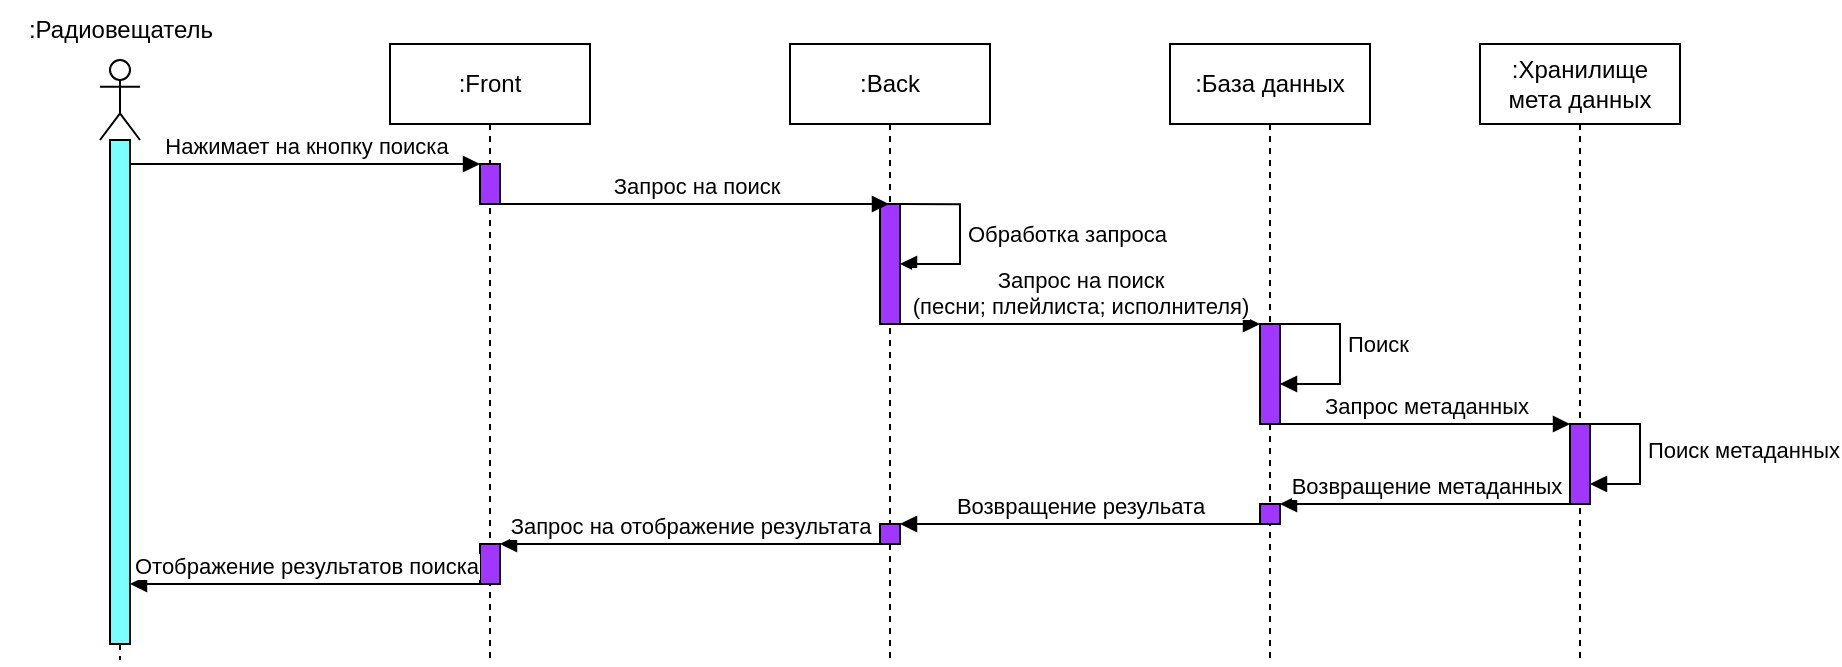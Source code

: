 <mxfile version="22.0.3" type="device">
  <diagram name="Страница — 1" id="ud2Ne0ci_ysVorof87cm">
    <mxGraphModel dx="2643" dy="1779" grid="1" gridSize="10" guides="1" tooltips="1" connect="1" arrows="1" fold="1" page="1" pageScale="1" pageWidth="827" pageHeight="1169" math="0" shadow="0">
      <root>
        <mxCell id="0" />
        <mxCell id="1" parent="0" />
        <mxCell id="dyUhuSC6eDDacOC4oac3-15" value="" style="shape=umlLifeline;perimeter=lifelinePerimeter;whiteSpace=wrap;html=1;container=1;dropTarget=0;collapsible=0;recursiveResize=0;outlineConnect=0;portConstraint=eastwest;newEdgeStyle={&quot;curved&quot;:0,&quot;rounded&quot;:0};participant=umlActor;" vertex="1" parent="1">
          <mxGeometry x="-825" y="-392" width="20" height="300" as="geometry" />
        </mxCell>
        <mxCell id="dyUhuSC6eDDacOC4oac3-16" value=":Front" style="shape=umlLifeline;perimeter=lifelinePerimeter;whiteSpace=wrap;html=1;container=1;dropTarget=0;collapsible=0;recursiveResize=0;outlineConnect=0;portConstraint=eastwest;newEdgeStyle={&quot;curved&quot;:0,&quot;rounded&quot;:0};" vertex="1" parent="1">
          <mxGeometry x="-680" y="-400" width="100" height="310" as="geometry" />
        </mxCell>
        <mxCell id="dyUhuSC6eDDacOC4oac3-24" value="" style="html=1;points=[[0,0,0,0,5],[0,1,0,0,-5],[1,0,0,0,5],[1,1,0,0,-5]];perimeter=orthogonalPerimeter;outlineConnect=0;targetShapes=umlLifeline;portConstraint=eastwest;newEdgeStyle={&quot;curved&quot;:0,&quot;rounded&quot;:0};fillColor=#A136FF;" vertex="1" parent="dyUhuSC6eDDacOC4oac3-16">
          <mxGeometry x="45" y="60" width="10" height="20" as="geometry" />
        </mxCell>
        <mxCell id="dyUhuSC6eDDacOC4oac3-63" value="" style="html=1;points=[[0,0,0,0,5],[0,1,0,0,-5],[1,0,0,0,5],[1,1,0,0,-5]];perimeter=orthogonalPerimeter;outlineConnect=0;targetShapes=umlLifeline;portConstraint=eastwest;newEdgeStyle={&quot;curved&quot;:0,&quot;rounded&quot;:0};fillColor=#A136FF;" vertex="1" parent="dyUhuSC6eDDacOC4oac3-16">
          <mxGeometry x="45" y="250" width="10" height="20" as="geometry" />
        </mxCell>
        <mxCell id="dyUhuSC6eDDacOC4oac3-17" value=":Back" style="shape=umlLifeline;perimeter=lifelinePerimeter;whiteSpace=wrap;html=1;container=1;dropTarget=0;collapsible=0;recursiveResize=0;outlineConnect=0;portConstraint=eastwest;newEdgeStyle={&quot;curved&quot;:0,&quot;rounded&quot;:0};" vertex="1" parent="1">
          <mxGeometry x="-480" y="-400" width="100" height="310" as="geometry" />
        </mxCell>
        <mxCell id="dyUhuSC6eDDacOC4oac3-35" value="" style="html=1;points=[[0,0,0,0,5],[0,1,0,0,-5],[1,0,0,0,5],[1,1,0,0,-5]];perimeter=orthogonalPerimeter;outlineConnect=0;targetShapes=umlLifeline;portConstraint=eastwest;newEdgeStyle={&quot;curved&quot;:0,&quot;rounded&quot;:0};fillColor=#A136FF;" vertex="1" parent="dyUhuSC6eDDacOC4oac3-17">
          <mxGeometry x="45" y="80" width="10" height="60" as="geometry" />
        </mxCell>
        <mxCell id="dyUhuSC6eDDacOC4oac3-37" value="Обработка запроса" style="html=1;align=left;spacingLeft=2;endArrow=block;rounded=0;edgeStyle=orthogonalEdgeStyle;curved=0;rounded=0;" edge="1" target="dyUhuSC6eDDacOC4oac3-35" parent="dyUhuSC6eDDacOC4oac3-17">
          <mxGeometry relative="1" as="geometry">
            <mxPoint x="55" y="80.06" as="sourcePoint" />
            <Array as="points">
              <mxPoint x="85" y="80" />
              <mxPoint x="85" y="110" />
            </Array>
            <mxPoint x="60" y="110.064" as="targetPoint" />
          </mxGeometry>
        </mxCell>
        <mxCell id="dyUhuSC6eDDacOC4oac3-67" value="" style="html=1;points=[[0,0,0,0,5],[0,1,0,0,-5],[1,0,0,0,5],[1,1,0,0,-5]];perimeter=orthogonalPerimeter;outlineConnect=0;targetShapes=umlLifeline;portConstraint=eastwest;newEdgeStyle={&quot;curved&quot;:0,&quot;rounded&quot;:0};fillColor=#A136FF;" vertex="1" parent="dyUhuSC6eDDacOC4oac3-17">
          <mxGeometry x="45" y="240" width="10" height="10" as="geometry" />
        </mxCell>
        <mxCell id="dyUhuSC6eDDacOC4oac3-19" value=":База данных" style="shape=umlLifeline;perimeter=lifelinePerimeter;whiteSpace=wrap;html=1;container=1;dropTarget=0;collapsible=0;recursiveResize=0;outlineConnect=0;portConstraint=eastwest;newEdgeStyle={&quot;curved&quot;:0,&quot;rounded&quot;:0};" vertex="1" parent="1">
          <mxGeometry x="-290" y="-400" width="100" height="310" as="geometry" />
        </mxCell>
        <mxCell id="dyUhuSC6eDDacOC4oac3-29" value="" style="html=1;points=[[0,0,0,0,5],[0,1,0,0,-5],[1,0,0,0,5],[1,1,0,0,-5]];perimeter=orthogonalPerimeter;outlineConnect=0;targetShapes=umlLifeline;portConstraint=eastwest;newEdgeStyle={&quot;curved&quot;:0,&quot;rounded&quot;:0};fillColor=#A136FF;" vertex="1" parent="dyUhuSC6eDDacOC4oac3-19">
          <mxGeometry x="45" y="140" width="10" height="50" as="geometry" />
        </mxCell>
        <mxCell id="dyUhuSC6eDDacOC4oac3-51" value="Поиск" style="html=1;align=left;spacingLeft=2;endArrow=block;rounded=0;edgeStyle=orthogonalEdgeStyle;curved=0;rounded=0;" edge="1" target="dyUhuSC6eDDacOC4oac3-29" parent="dyUhuSC6eDDacOC4oac3-19" source="dyUhuSC6eDDacOC4oac3-29">
          <mxGeometry x="-0.112" relative="1" as="geometry">
            <mxPoint x="55" y="210.06" as="sourcePoint" />
            <Array as="points">
              <mxPoint x="85" y="140" />
              <mxPoint x="85" y="170" />
            </Array>
            <mxPoint x="60" y="240.064" as="targetPoint" />
            <mxPoint as="offset" />
          </mxGeometry>
        </mxCell>
        <mxCell id="dyUhuSC6eDDacOC4oac3-66" value="" style="html=1;points=[[0,0,0,0,5],[0,1,0,0,-5],[1,0,0,0,5],[1,1,0,0,-5]];perimeter=orthogonalPerimeter;outlineConnect=0;targetShapes=umlLifeline;portConstraint=eastwest;newEdgeStyle={&quot;curved&quot;:0,&quot;rounded&quot;:0};fillColor=#A136FF;" vertex="1" parent="dyUhuSC6eDDacOC4oac3-19">
          <mxGeometry x="45" y="230" width="10" height="10" as="geometry" />
        </mxCell>
        <mxCell id="dyUhuSC6eDDacOC4oac3-20" value=":Хранилище мета данных" style="shape=umlLifeline;perimeter=lifelinePerimeter;whiteSpace=wrap;html=1;container=1;dropTarget=0;collapsible=0;recursiveResize=0;outlineConnect=0;portConstraint=eastwest;newEdgeStyle={&quot;curved&quot;:0,&quot;rounded&quot;:0};" vertex="1" parent="1">
          <mxGeometry x="-135" y="-400" width="100" height="310" as="geometry" />
        </mxCell>
        <mxCell id="dyUhuSC6eDDacOC4oac3-28" value="" style="html=1;points=[[0,0,0,0,5],[0,1,0,0,-5],[1,0,0,0,5],[1,1,0,0,-5]];perimeter=orthogonalPerimeter;outlineConnect=0;targetShapes=umlLifeline;portConstraint=eastwest;newEdgeStyle={&quot;curved&quot;:0,&quot;rounded&quot;:0};fillColor=#A136FF;" vertex="1" parent="dyUhuSC6eDDacOC4oac3-20">
          <mxGeometry x="45" y="190" width="10" height="40" as="geometry" />
        </mxCell>
        <mxCell id="dyUhuSC6eDDacOC4oac3-65" value="Поиск метаданных" style="html=1;align=left;spacingLeft=2;endArrow=block;rounded=0;edgeStyle=orthogonalEdgeStyle;curved=0;rounded=0;" edge="1" target="dyUhuSC6eDDacOC4oac3-28" parent="dyUhuSC6eDDacOC4oac3-20">
          <mxGeometry relative="1" as="geometry">
            <mxPoint x="50" y="190" as="sourcePoint" />
            <Array as="points">
              <mxPoint x="80" y="190" />
              <mxPoint x="80" y="220" />
            </Array>
            <mxPoint x="55" y="220" as="targetPoint" />
          </mxGeometry>
        </mxCell>
        <mxCell id="dyUhuSC6eDDacOC4oac3-30" value=":Радиовещатель" style="text;html=1;align=center;verticalAlign=middle;resizable=0;points=[];autosize=1;strokeColor=none;fillColor=none;" vertex="1" parent="1">
          <mxGeometry x="-875" y="-422" width="120" height="30" as="geometry" />
        </mxCell>
        <mxCell id="dyUhuSC6eDDacOC4oac3-31" value="Нажимает на кнопку поиска" style="html=1;verticalAlign=bottom;endArrow=block;curved=0;rounded=0;" edge="1" parent="1" source="dyUhuSC6eDDacOC4oac3-22" target="dyUhuSC6eDDacOC4oac3-24">
          <mxGeometry width="80" relative="1" as="geometry">
            <mxPoint x="-740" y="-300" as="sourcePoint" />
            <mxPoint x="-660" y="-300" as="targetPoint" />
            <Array as="points">
              <mxPoint x="-690" y="-340" />
            </Array>
          </mxGeometry>
        </mxCell>
        <mxCell id="dyUhuSC6eDDacOC4oac3-33" value="Запрос на поиск" style="html=1;verticalAlign=bottom;endArrow=block;curved=0;rounded=0;" edge="1" parent="1" source="dyUhuSC6eDDacOC4oac3-24" target="dyUhuSC6eDDacOC4oac3-17">
          <mxGeometry width="80" relative="1" as="geometry">
            <mxPoint x="-520" y="-340" as="sourcePoint" />
            <mxPoint x="-485" y="-320.0" as="targetPoint" />
            <Array as="points">
              <mxPoint x="-560" y="-320" />
            </Array>
          </mxGeometry>
        </mxCell>
        <mxCell id="dyUhuSC6eDDacOC4oac3-38" value="Запрос на поиск &lt;br&gt;(песни; плейлиста; исполнителя)" style="html=1;verticalAlign=bottom;endArrow=block;curved=0;rounded=0;" edge="1" parent="1" source="dyUhuSC6eDDacOC4oac3-35">
          <mxGeometry width="80" relative="1" as="geometry">
            <mxPoint x="-420" y="-260" as="sourcePoint" />
            <mxPoint x="-245" y="-260" as="targetPoint" />
            <Array as="points">
              <mxPoint x="-350" y="-260" />
            </Array>
          </mxGeometry>
        </mxCell>
        <mxCell id="dyUhuSC6eDDacOC4oac3-57" value="Возвращение резульата" style="html=1;verticalAlign=bottom;endArrow=block;curved=0;rounded=0;" edge="1" parent="1" source="dyUhuSC6eDDacOC4oac3-66" target="dyUhuSC6eDDacOC4oac3-67">
          <mxGeometry width="80" relative="1" as="geometry">
            <mxPoint x="-245" y="-190" as="sourcePoint" />
            <mxPoint x="-290" y="-140" as="targetPoint" />
            <Array as="points">
              <mxPoint x="-350" y="-160" />
            </Array>
          </mxGeometry>
        </mxCell>
        <mxCell id="dyUhuSC6eDDacOC4oac3-58" value="Запрос на отображение результата" style="html=1;verticalAlign=bottom;endArrow=block;curved=0;rounded=0;" edge="1" parent="1" source="dyUhuSC6eDDacOC4oac3-67" target="dyUhuSC6eDDacOC4oac3-63">
          <mxGeometry width="80" relative="1" as="geometry">
            <mxPoint x="-590" y="-220" as="sourcePoint" />
            <mxPoint x="-510" y="-220" as="targetPoint" />
            <Array as="points">
              <mxPoint x="-550" y="-150" />
            </Array>
          </mxGeometry>
        </mxCell>
        <mxCell id="dyUhuSC6eDDacOC4oac3-59" value="Отображение результатов поиска" style="html=1;verticalAlign=bottom;endArrow=block;curved=0;rounded=0;" edge="1" parent="1" source="dyUhuSC6eDDacOC4oac3-63" target="dyUhuSC6eDDacOC4oac3-22">
          <mxGeometry width="80" relative="1" as="geometry">
            <mxPoint x="-750" y="-260" as="sourcePoint" />
            <mxPoint x="-670" y="-260" as="targetPoint" />
            <Array as="points">
              <mxPoint x="-730" y="-130" />
            </Array>
          </mxGeometry>
        </mxCell>
        <mxCell id="dyUhuSC6eDDacOC4oac3-22" value="" style="html=1;points=[[0,0,0,0,5],[0,1,0,0,-5],[1,0,0,0,5],[1,1,0,0,-5]];perimeter=orthogonalPerimeter;outlineConnect=0;targetShapes=umlLifeline;portConstraint=eastwest;newEdgeStyle={&quot;curved&quot;:0,&quot;rounded&quot;:0};fillColor=#7AFFFF;" vertex="1" parent="1">
          <mxGeometry x="-820" y="-352" width="10" height="252" as="geometry" />
        </mxCell>
        <mxCell id="dyUhuSC6eDDacOC4oac3-61" value="Запрос метаданных" style="html=1;verticalAlign=bottom;endArrow=block;curved=0;rounded=0;" edge="1" parent="1" source="dyUhuSC6eDDacOC4oac3-29" target="dyUhuSC6eDDacOC4oac3-28">
          <mxGeometry width="80" relative="1" as="geometry">
            <mxPoint x="-230" y="-130" as="sourcePoint" />
            <mxPoint x="-150" y="-130" as="targetPoint" />
            <Array as="points">
              <mxPoint x="-180" y="-210" />
            </Array>
          </mxGeometry>
        </mxCell>
        <mxCell id="dyUhuSC6eDDacOC4oac3-62" value="Возвращение метаданных" style="html=1;verticalAlign=bottom;endArrow=block;curved=0;rounded=0;" edge="1" parent="1" source="dyUhuSC6eDDacOC4oac3-28" target="dyUhuSC6eDDacOC4oac3-66">
          <mxGeometry width="80" relative="1" as="geometry">
            <mxPoint x="-190" y="-110" as="sourcePoint" />
            <mxPoint x="-110" y="-110" as="targetPoint" />
          </mxGeometry>
        </mxCell>
      </root>
    </mxGraphModel>
  </diagram>
</mxfile>
